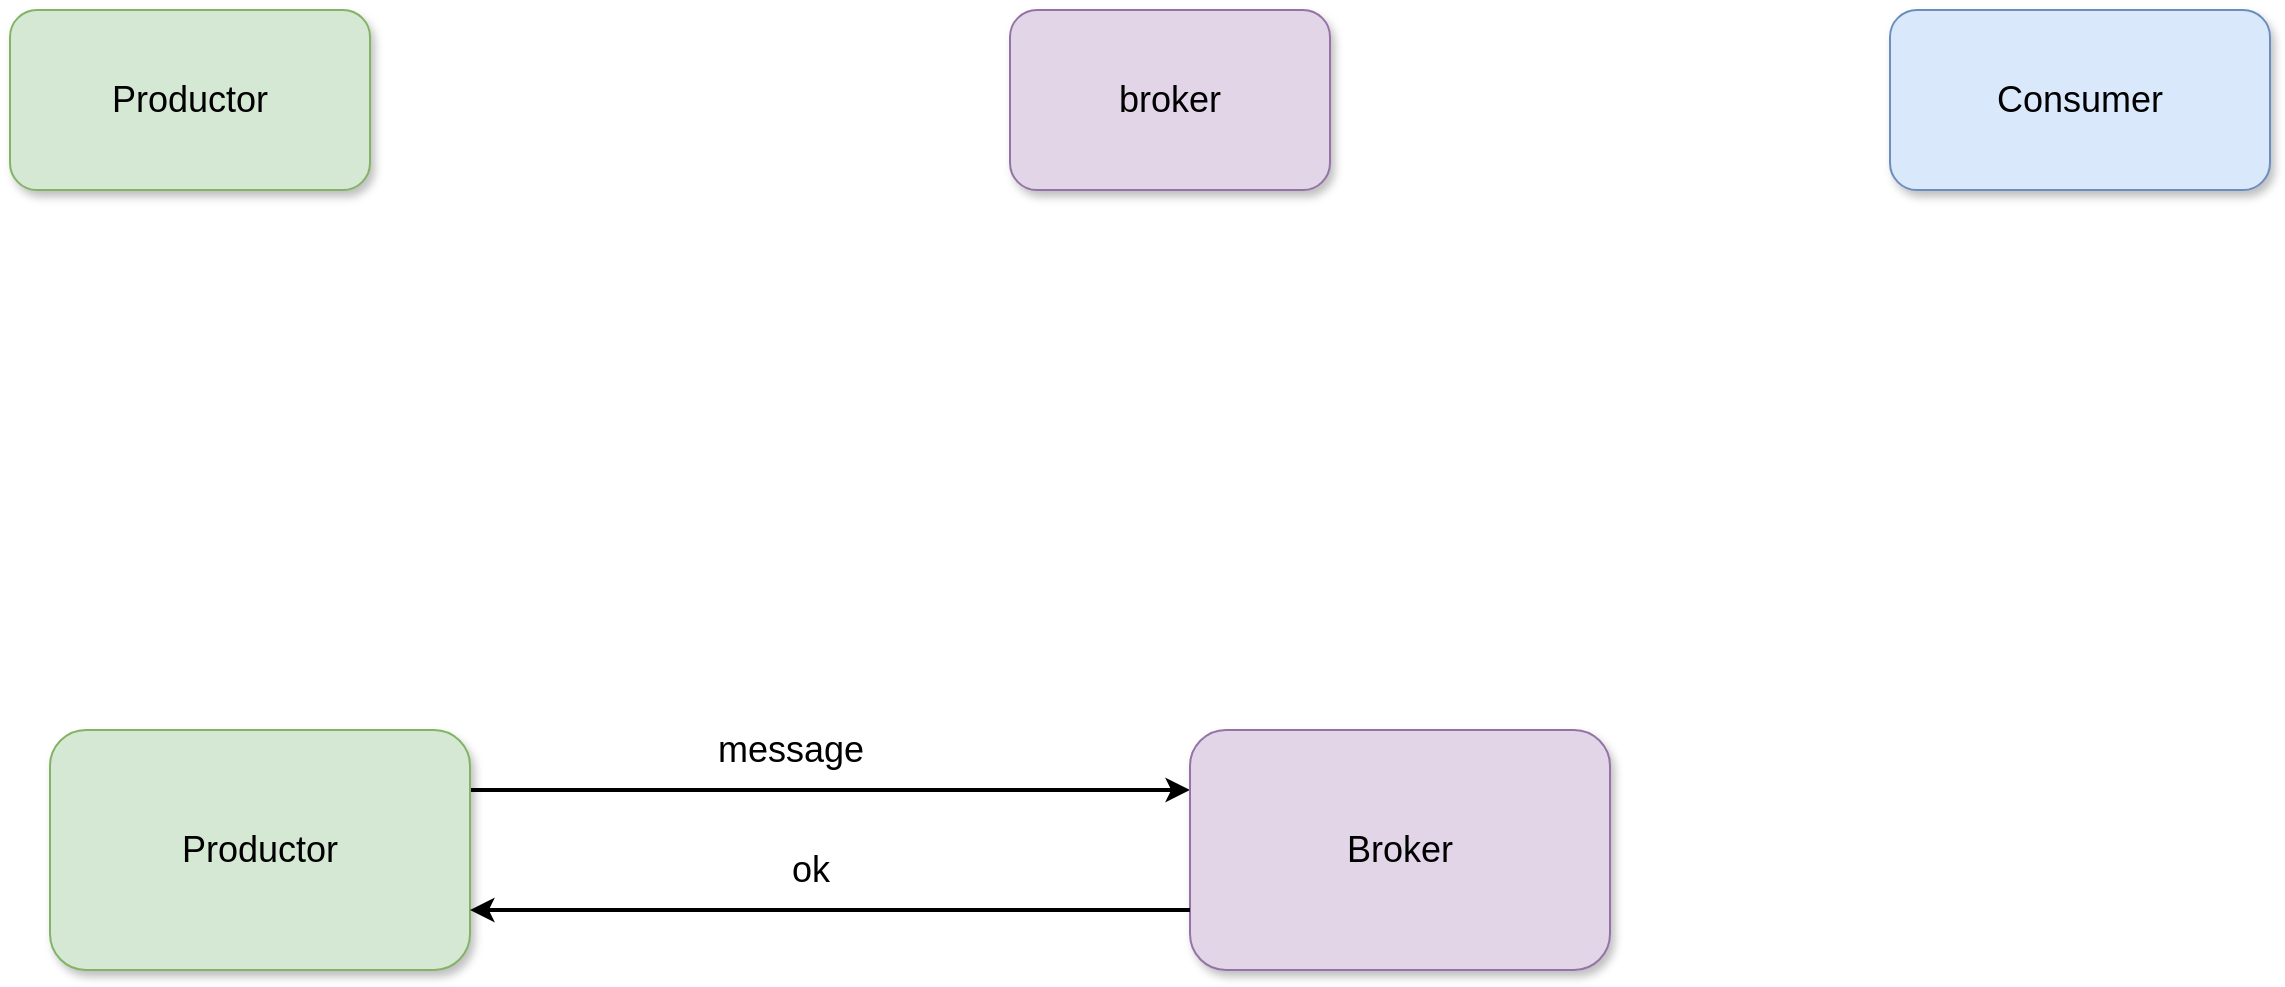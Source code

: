 <mxfile>
    <diagram id="XUw3BSkULF3XVZy4FjoG" name="第 1 页">
        <mxGraphModel dx="2503" dy="1169" grid="1" gridSize="10" guides="1" tooltips="1" connect="1" arrows="1" fold="1" page="1" pageScale="1" pageWidth="827" pageHeight="1169" math="0" shadow="0">
            <root>
                <mxCell id="0"/>
                <mxCell id="1" parent="0"/>
                <mxCell id="2" value="Productor" style="rounded=1;whiteSpace=wrap;html=1;fillColor=#d5e8d4;strokeColor=#82b366;shadow=1;fontSize=18;" vertex="1" parent="1">
                    <mxGeometry x="-150" y="280" width="180" height="90" as="geometry"/>
                </mxCell>
                <mxCell id="3" value="&lt;font style=&quot;font-size: 18px;&quot;&gt;broker&lt;/font&gt;" style="rounded=1;whiteSpace=wrap;html=1;fillColor=#e1d5e7;strokeColor=#9673a6;shadow=1;" vertex="1" parent="1">
                    <mxGeometry x="350" y="280" width="160" height="90" as="geometry"/>
                </mxCell>
                <mxCell id="4" value="Consumer" style="rounded=1;whiteSpace=wrap;html=1;fillColor=#dae8fc;strokeColor=#6c8ebf;shadow=1;fontSize=18;" vertex="1" parent="1">
                    <mxGeometry x="790" y="280" width="190" height="90" as="geometry"/>
                </mxCell>
                <mxCell id="8" style="edgeStyle=none;html=1;entryX=0;entryY=0.25;entryDx=0;entryDy=0;strokeWidth=2;fontSize=18;exitX=1;exitY=0.25;exitDx=0;exitDy=0;" edge="1" parent="1" source="5" target="6">
                    <mxGeometry relative="1" as="geometry"/>
                </mxCell>
                <mxCell id="5" value="Productor" style="rounded=1;whiteSpace=wrap;html=1;fillColor=#d5e8d4;strokeColor=#82b366;shadow=1;fontSize=18;" vertex="1" parent="1">
                    <mxGeometry x="-130" y="640" width="210" height="120" as="geometry"/>
                </mxCell>
                <mxCell id="6" value="&lt;font style=&quot;font-size: 18px;&quot;&gt;Broker&lt;/font&gt;" style="rounded=1;whiteSpace=wrap;html=1;fillColor=#e1d5e7;strokeColor=#9673a6;shadow=1;" vertex="1" parent="1">
                    <mxGeometry x="440" y="640" width="210" height="120" as="geometry"/>
                </mxCell>
                <mxCell id="9" value="message" style="text;html=1;align=center;verticalAlign=middle;resizable=0;points=[];autosize=1;strokeColor=none;fillColor=none;fontSize=18;shadow=1;sketch=0;" vertex="1" parent="1">
                    <mxGeometry x="190" y="630" width="100" height="40" as="geometry"/>
                </mxCell>
                <mxCell id="10" style="edgeStyle=none;html=1;entryX=1;entryY=0.75;entryDx=0;entryDy=0;strokeWidth=2;fontSize=18;exitX=0;exitY=0.75;exitDx=0;exitDy=0;" edge="1" parent="1" source="6" target="5">
                    <mxGeometry relative="1" as="geometry">
                        <mxPoint x="90" y="680" as="sourcePoint"/>
                        <mxPoint x="450" y="680" as="targetPoint"/>
                    </mxGeometry>
                </mxCell>
                <mxCell id="11" value="ok" style="text;html=1;align=center;verticalAlign=middle;resizable=0;points=[];autosize=1;strokeColor=none;fillColor=none;fontSize=18;shadow=1;sketch=0;" vertex="1" parent="1">
                    <mxGeometry x="230" y="690" width="40" height="40" as="geometry"/>
                </mxCell>
            </root>
        </mxGraphModel>
    </diagram>
</mxfile>